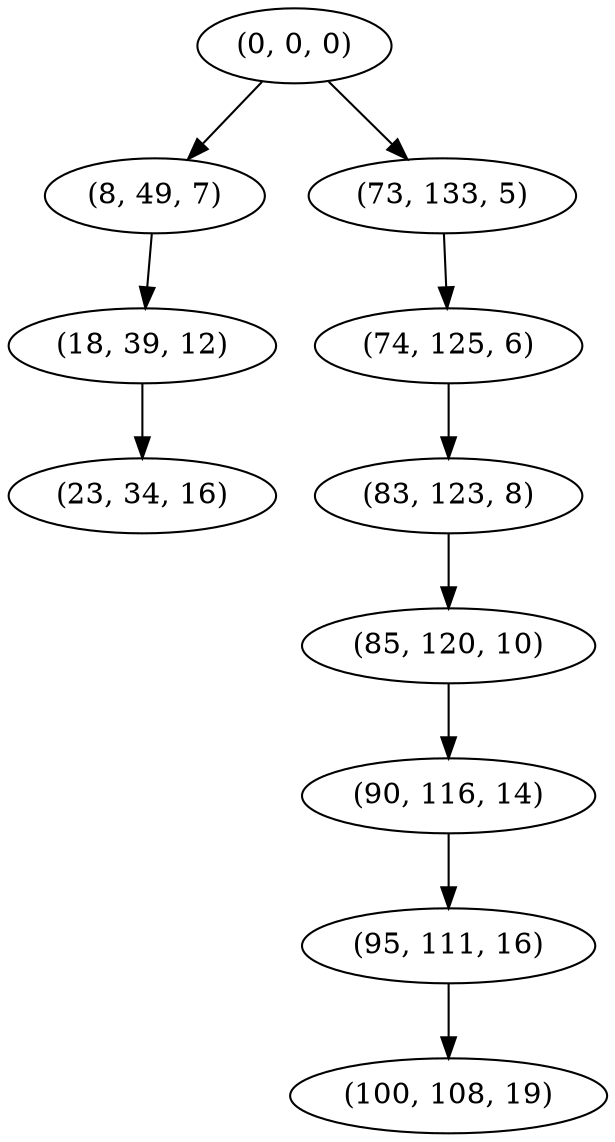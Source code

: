 digraph tree {
    "(0, 0, 0)";
    "(8, 49, 7)";
    "(18, 39, 12)";
    "(23, 34, 16)";
    "(73, 133, 5)";
    "(74, 125, 6)";
    "(83, 123, 8)";
    "(85, 120, 10)";
    "(90, 116, 14)";
    "(95, 111, 16)";
    "(100, 108, 19)";
    "(0, 0, 0)" -> "(8, 49, 7)";
    "(0, 0, 0)" -> "(73, 133, 5)";
    "(8, 49, 7)" -> "(18, 39, 12)";
    "(18, 39, 12)" -> "(23, 34, 16)";
    "(73, 133, 5)" -> "(74, 125, 6)";
    "(74, 125, 6)" -> "(83, 123, 8)";
    "(83, 123, 8)" -> "(85, 120, 10)";
    "(85, 120, 10)" -> "(90, 116, 14)";
    "(90, 116, 14)" -> "(95, 111, 16)";
    "(95, 111, 16)" -> "(100, 108, 19)";
}
